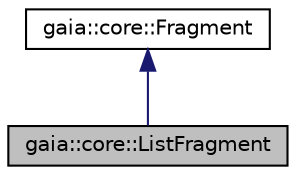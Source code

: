 digraph G
{
  edge [fontname="Helvetica",fontsize="10",labelfontname="Helvetica",labelfontsize="10"];
  node [fontname="Helvetica",fontsize="10",shape=record];
  Node1 [label="gaia::core::ListFragment",height=0.2,width=0.4,color="black", fillcolor="grey75", style="filled" fontcolor="black"];
  Node2 -> Node1 [dir=back,color="midnightblue",fontsize="10",style="solid",fontname="Helvetica"];
  Node2 [label="gaia::core::Fragment",height=0.2,width=0.4,color="black", fillcolor="white", style="filled",URL="$d7/dc0/classgaia_1_1core_1_1_fragment.html",tooltip="A Fragment is a piece of an application&#39;s user interface or behavior that can be placed in an Page..."];
}
